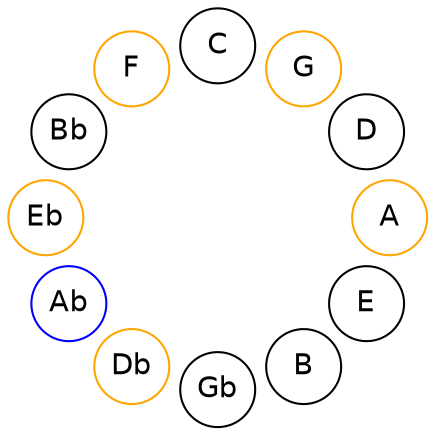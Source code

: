 
graph {

layout = circo;
mindist = .1

node [shape = circle, fontname = Helvetica, margin = 0]
edge [style=invis]

subgraph 1 {
	E -- B -- Gb -- Db -- Ab -- Eb -- Bb -- F -- C -- G -- D -- A -- E
}

Db [color=orange];
Ab [color=blue];
Eb [color=orange];
F [color=orange];
G [color=orange];
A [color=orange];
}
